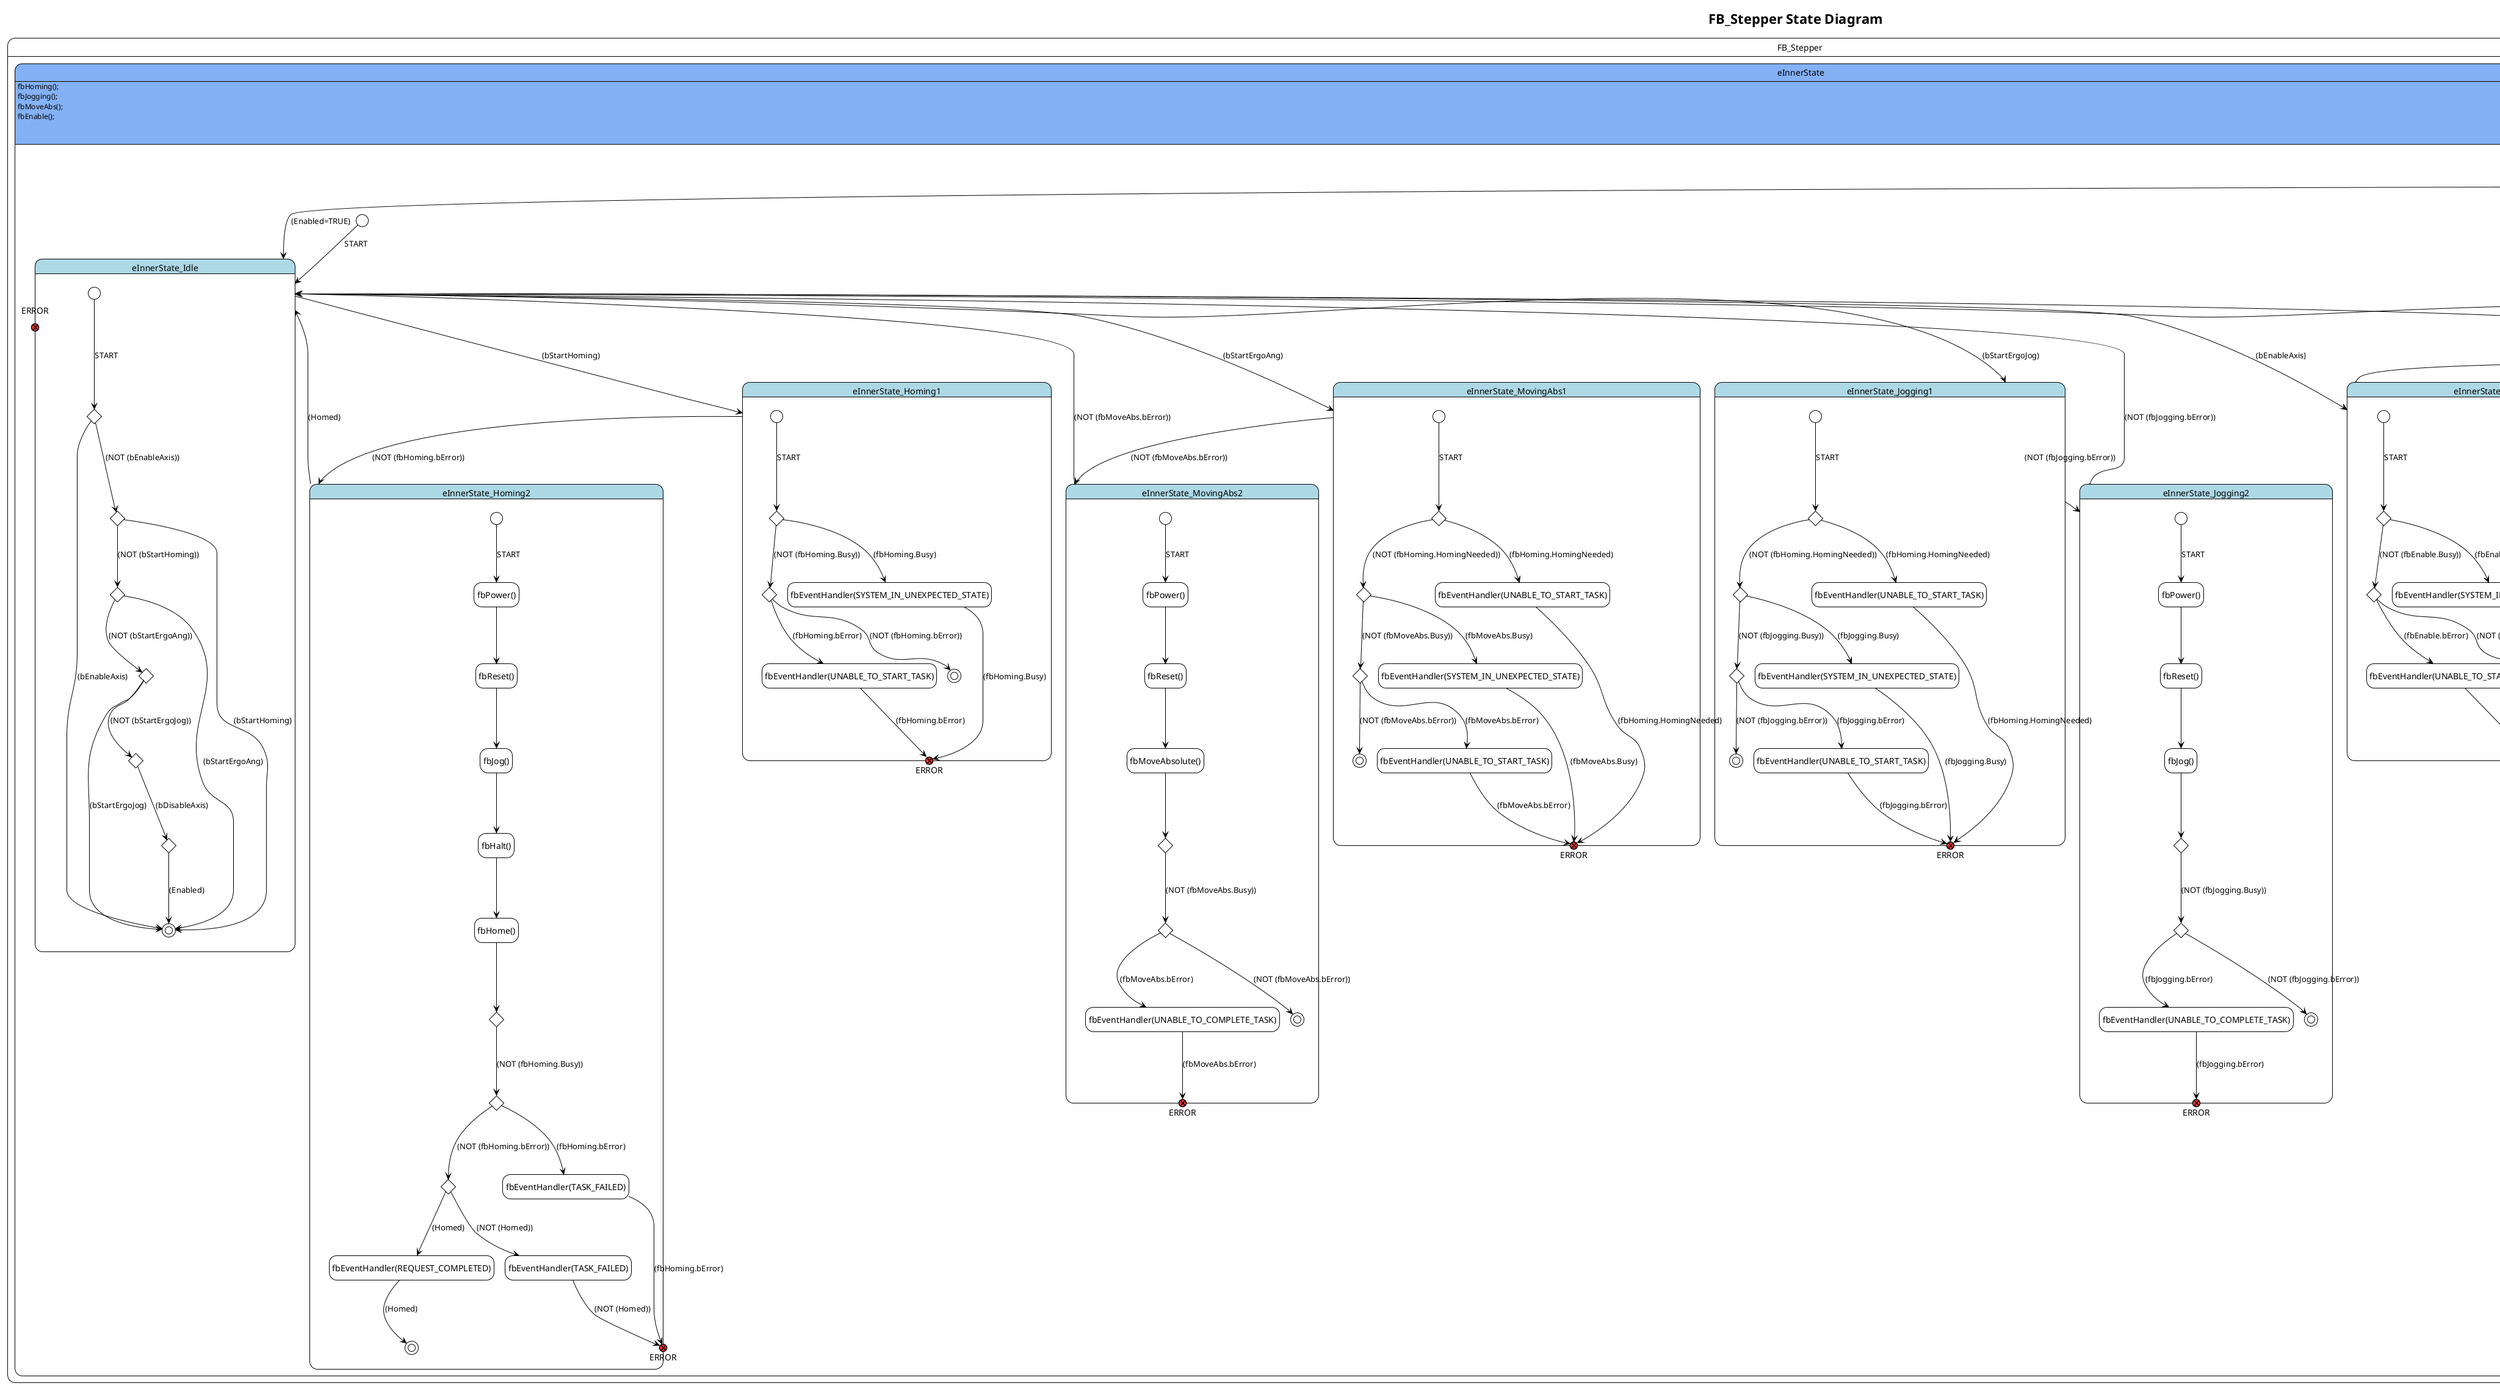 @startuml State Diagram

!theme plain
'skin rose
'left to right direction
hide empty description
'!theme reddress-lightgreen
title FB_Stepper State Diagram



state FB_Stepper{

state eInnerState #84b1f5 {
	[*] --> eInnerState_Idle : START
	state eInnerState_Idle #lightblue {
state "ERROR" as eInnerState_Idle_ERROR <<exitPoint>> #ff3333
	state eInnerState_Idle_Node_0 <<choice>>
	[*] ---> eInnerState_Idle_Node_0 : START
	eInnerState_Idle_Node_0 ---> [*] : (bEnableAxis)
	state eInnerState_Idle_Node_1 <<choice>>
	eInnerState_Idle_Node_1 ---> [*] : (bStartHoming)
	state eInnerState_Idle_Node_2 <<choice>>
	eInnerState_Idle_Node_2 ---> [*] : (bStartErgoAng)
	state eInnerState_Idle_Node_3 <<choice>>
	eInnerState_Idle_Node_3 ---> [*] : (bStartErgoJog)
	state eInnerState_Idle_Node_4 <<choice>>
		state eInnerState_Idle_Node_5 <<choice>>
	eInnerState_Idle_Node_5 ---> [*] : (Enabled)
	}
	state eInnerState_Enabling1 #lightblue {
state "ERROR" as eInnerState_Enabling1_ERROR <<exitPoint>> #ff3333
	state eInnerState_Enabling1_Node_0 <<choice>>
	[*] ---> eInnerState_Enabling1_Node_0 : START
	state "fbEventHandler(SYSTEM_IN_UNEXPECTED_STATE)" as eInnerState_Enabling1_Node_1 
		state eInnerState_Enabling1_Node_2 <<choice>>
		state "fbEventHandler(UNABLE_TO_START_TASK)" as eInnerState_Enabling1_Node_3 
	eInnerState_Enabling1_Node_2 ---> [*] : (NOT (fbEnable.bError))
	}
	state eInnerState_Enabling2 #lightblue {
state "ERROR" as eInnerState_Enabling2_ERROR <<exitPoint>> #ff3333
	state "fbPower()" as eInnerState_Enabling2_Node_0 
	[*] ---> eInnerState_Enabling2_Node_0 : START
	state "fbReset()" as eInnerState_Enabling2_Node_1 
		state eInnerState_Enabling2_Node_2 <<choice>>
			state eInnerState_Enabling2_Node_3 <<choice>>
			state "fbEventHandler(UNABLE_TO_COMPLETE_TASK)" as eInnerState_Enabling2_Node_4 
			state eInnerState_Enabling2_Node_5 <<choice>>
	eInnerState_Enabling2_Node_5 ---> [*] : (Enabled=TRUE)
			state "fbEventHandler(UNABLE_TO_COMPLETE_TASK)" as eInnerState_Enabling2_Node_6 
	}
	state eInnerState_Homing1 #lightblue {
state "ERROR" as eInnerState_Homing1_ERROR <<exitPoint>> #ff3333
	state eInnerState_Homing1_Node_0 <<choice>>
	[*] ---> eInnerState_Homing1_Node_0 : START
	state "fbEventHandler(SYSTEM_IN_UNEXPECTED_STATE)" as eInnerState_Homing1_Node_1 
		state eInnerState_Homing1_Node_2 <<choice>>
		state "fbEventHandler(UNABLE_TO_START_TASK)" as eInnerState_Homing1_Node_3 
	eInnerState_Homing1_Node_2 ---> [*] : (NOT (fbHoming.bError))
	}
	state eInnerState_Homing2 #lightblue {
state "ERROR" as eInnerState_Homing2_ERROR <<exitPoint>> #ff3333
	state "fbPower()" as eInnerState_Homing2_Node_0 
	[*] ---> eInnerState_Homing2_Node_0 : START
	state "fbReset()" as eInnerState_Homing2_Node_1 
	state "fbJog()" as eInnerState_Homing2_Node_2 
	state "fbHalt()" as eInnerState_Homing2_Node_3 
	state "fbHome()" as eInnerState_Homing2_Node_4 
		state eInnerState_Homing2_Node_5 <<choice>>
			state eInnerState_Homing2_Node_6 <<choice>>
			state "fbEventHandler(TASK_FAILED)" as eInnerState_Homing2_Node_7 
				state eInnerState_Homing2_Node_8 <<choice>>
				state "fbEventHandler(REQUEST_COMPLETED)" as eInnerState_Homing2_Node_9 
	eInnerState_Homing2_Node_9 ---> [*] : (Homed)
				state "fbEventHandler(TASK_FAILED)" as eInnerState_Homing2_Node_10 
	}
	state eInnerState_MovingAbs1 #lightblue {
state "ERROR" as eInnerState_MovingAbs1_ERROR <<exitPoint>> #ff3333
	state eInnerState_MovingAbs1_Node_0 <<choice>>
	[*] ---> eInnerState_MovingAbs1_Node_0 : START
	state "fbEventHandler(UNABLE_TO_START_TASK)" as eInnerState_MovingAbs1_Node_1 
		state eInnerState_MovingAbs1_Node_2 <<choice>>
		state "fbEventHandler(SYSTEM_IN_UNEXPECTED_STATE)" as eInnerState_MovingAbs1_Node_3 
			state eInnerState_MovingAbs1_Node_4 <<choice>>
			state "fbEventHandler(UNABLE_TO_START_TASK)" as eInnerState_MovingAbs1_Node_5 
	eInnerState_MovingAbs1_Node_4 ---> [*] : (NOT (fbMoveAbs.bError))
	}
	state eInnerState_MovingAbs2 #lightblue {
state "ERROR" as eInnerState_MovingAbs2_ERROR <<exitPoint>> #ff3333
	state "fbPower()" as eInnerState_MovingAbs2_Node_0 
	[*] ---> eInnerState_MovingAbs2_Node_0 : START
	state "fbReset()" as eInnerState_MovingAbs2_Node_1 
	state "fbMoveAbsolute()" as eInnerState_MovingAbs2_Node_2 
		state eInnerState_MovingAbs2_Node_3 <<choice>>
			state eInnerState_MovingAbs2_Node_4 <<choice>>
			state "fbEventHandler(UNABLE_TO_COMPLETE_TASK)" as eInnerState_MovingAbs2_Node_5 
	eInnerState_MovingAbs2_Node_4 ---> [*] : (NOT (fbMoveAbs.bError))
	}
	state eInnerState_Jogging1 #lightblue {
state "ERROR" as eInnerState_Jogging1_ERROR <<exitPoint>> #ff3333
	state eInnerState_Jogging1_Node_0 <<choice>>
	[*] ---> eInnerState_Jogging1_Node_0 : START
	state "fbEventHandler(UNABLE_TO_START_TASK)" as eInnerState_Jogging1_Node_1 
		state eInnerState_Jogging1_Node_2 <<choice>>
		state "fbEventHandler(SYSTEM_IN_UNEXPECTED_STATE)" as eInnerState_Jogging1_Node_3 
			state eInnerState_Jogging1_Node_4 <<choice>>
			state "fbEventHandler(UNABLE_TO_START_TASK)" as eInnerState_Jogging1_Node_5 
	eInnerState_Jogging1_Node_4 ---> [*] : (NOT (fbJogging.bError))
	}
	state eInnerState_Jogging2 #lightblue {
state "ERROR" as eInnerState_Jogging2_ERROR <<exitPoint>> #ff3333
	state "fbPower()" as eInnerState_Jogging2_Node_0 
	[*] ---> eInnerState_Jogging2_Node_0 : START
	state "fbReset()" as eInnerState_Jogging2_Node_1 
	state "fbJog()" as eInnerState_Jogging2_Node_2 
		state eInnerState_Jogging2_Node_3 <<choice>>
			state eInnerState_Jogging2_Node_4 <<choice>>
			state "fbEventHandler(UNABLE_TO_COMPLETE_TASK)" as eInnerState_Jogging2_Node_5 
	eInnerState_Jogging2_Node_4 ---> [*] : (NOT (fbJogging.bError))
	}
	state eInnerState_Disabling1 #lightblue {
state "ERROR" as eInnerState_Disabling1_ERROR <<exitPoint>> #ff3333
	state eInnerState_Disabling1_Node_0 <<choice>>
	[*] ---> eInnerState_Disabling1_Node_0 : START
	state "fbEventHandler(SYSTEM_IN_UNEXPECTED_STATE)" as eInnerState_Disabling1_Node_1 
		state eInnerState_Disabling1_Node_2 <<choice>>
		state "fbEventHandler(UNABLE_TO_START_TASK)" as eInnerState_Disabling1_Node_3 
	eInnerState_Disabling1_Node_2 ---> [*] : (NOT (fbEnable.bError))
	}
	state eInnerState_Disabling2 #lightblue {
state "ERROR" as eInnerState_Disabling2_ERROR <<exitPoint>> #ff3333
	state "fbPower()" as eInnerState_Disabling2_Node_0 
	[*] ---> eInnerState_Disabling2_Node_0 : START
		state eInnerState_Disabling2_Node_1 <<choice>>
			state eInnerState_Disabling2_Node_2 <<choice>>
			state "fbEventHandler(UNABLE_TO_COMPLETE_TASK)" as eInnerState_Disabling2_Node_3 
			state eInnerState_Disabling2_Node_4 <<choice>>
	eInnerState_Disabling2_Node_4 ---> [*] : (Enabled=FALSE)
			state "fbEventHandler(SYSTEM_IN_UNEXPECTED_STATE)" as eInnerState_Disabling2_Node_5 
	}
	}
	eInnerState_Idle ---> eInnerState_Enabling1 : (bEnableAxis)
	eInnerState_Idle_Node_0 ---> eInnerState_Idle_Node_1 : (NOT (bEnableAxis))
	eInnerState_Idle ---> eInnerState_Homing1 : (bStartHoming)
	eInnerState_Idle_Node_1 ---> eInnerState_Idle_Node_2 : (NOT (bStartHoming))
	eInnerState_Idle ---> eInnerState_MovingAbs1 : (bStartErgoAng)
	eInnerState_Idle_Node_2 ---> eInnerState_Idle_Node_3 : (NOT (bStartErgoAng))
	eInnerState_Idle ---> eInnerState_Jogging1 : (bStartErgoJog)
	eInnerState_Idle_Node_3 ---> eInnerState_Idle_Node_4 : (NOT (bStartErgoJog))
	eInnerState_Idle_Node_4 ---> eInnerState_Idle_Node_5 : (bDisableAxis)
	eInnerState_Idle ---> eInnerState_Disabling1 : (Enabled)
	eInnerState_Enabling1_Node_0 ---> eInnerState_Enabling1_Node_1 : (fbEnable.Busy)
	eInnerState_Enabling1_Node_1 ---> eInnerState_Enabling1_ERROR : (fbEnable.Busy)
	eInnerState_Enabling1_Node_0 ---> eInnerState_Enabling1_Node_2 : (NOT (fbEnable.Busy))
	eInnerState_Enabling1_Node_2 ---> eInnerState_Enabling1_Node_3 : (fbEnable.bError)
	eInnerState_Enabling1_Node_3 ---> eInnerState_Enabling1_ERROR : (fbEnable.bError)
	eInnerState_Enabling1 ---> eInnerState_Enabling2 : (NOT (fbEnable.bError))
	eInnerState_Enabling2_Node_0 ---> eInnerState_Enabling2_Node_1
	eInnerState_Enabling2_Node_1 ---> eInnerState_Enabling2_Node_2
	eInnerState_Enabling2_Node_2 ---> eInnerState_Enabling2_Node_3 : (NOT (fbEnable.Busy))
	eInnerState_Enabling2_Node_3 ---> eInnerState_Enabling2_Node_4 : (fbEnable.bError)
	eInnerState_Enabling2_Node_4 ---> eInnerState_Enabling2_ERROR : (fbEnable.bError)
	eInnerState_Enabling2_Node_4 ---> eInnerState_Enabling2_Node_5 : (NOT (fbEnable.bError))
	eInnerState_Enabling2 ---> eInnerState_Idle : (Enabled=TRUE)
	eInnerState_Enabling2_Node_5 ---> eInnerState_Enabling2_Node_6 : (NOT (Enabled=TRUE))
	eInnerState_Enabling2_Node_6 ---> eInnerState_Enabling2_ERROR : (NOT (Enabled=TRUE))
	eInnerState_Homing1_Node_0 ---> eInnerState_Homing1_Node_1 : (fbHoming.Busy)
	eInnerState_Homing1_Node_1 ---> eInnerState_Homing1_ERROR : (fbHoming.Busy)
	eInnerState_Homing1_Node_0 ---> eInnerState_Homing1_Node_2 : (NOT (fbHoming.Busy))
	eInnerState_Homing1_Node_2 ---> eInnerState_Homing1_Node_3 : (fbHoming.bError)
	eInnerState_Homing1_Node_3 ---> eInnerState_Homing1_ERROR : (fbHoming.bError)
	eInnerState_Homing1 ---> eInnerState_Homing2 : (NOT (fbHoming.bError))
	eInnerState_Homing2_Node_0 ---> eInnerState_Homing2_Node_1
	eInnerState_Homing2_Node_1 ---> eInnerState_Homing2_Node_2
	eInnerState_Homing2_Node_2 ---> eInnerState_Homing2_Node_3
	eInnerState_Homing2_Node_3 ---> eInnerState_Homing2_Node_4
	eInnerState_Homing2_Node_4 ---> eInnerState_Homing2_Node_5
	eInnerState_Homing2_Node_5 ---> eInnerState_Homing2_Node_6 : (NOT (fbHoming.Busy))
	eInnerState_Homing2_Node_6 ---> eInnerState_Homing2_Node_7 : (fbHoming.bError)
	eInnerState_Homing2_Node_7 ---> eInnerState_Homing2_ERROR : (fbHoming.bError)
	eInnerState_Homing2_Node_6 ---> eInnerState_Homing2_Node_8 : (NOT (fbHoming.bError))
	eInnerState_Homing2_Node_8 ---> eInnerState_Homing2_Node_9 : (Homed)
	eInnerState_Homing2 ---> eInnerState_Idle : (Homed)
	eInnerState_Homing2_Node_8 ---> eInnerState_Homing2_Node_10 : (NOT (Homed))
	eInnerState_Homing2_Node_10 ---> eInnerState_Homing2_ERROR : (NOT (Homed))
	eInnerState_MovingAbs1_Node_0 ---> eInnerState_MovingAbs1_Node_1 : (fbHoming.HomingNeeded)
	eInnerState_MovingAbs1_Node_1 ---> eInnerState_MovingAbs1_ERROR : (fbHoming.HomingNeeded)
	eInnerState_MovingAbs1_Node_0 ---> eInnerState_MovingAbs1_Node_2 : (NOT (fbHoming.HomingNeeded))
	eInnerState_MovingAbs1_Node_2 ---> eInnerState_MovingAbs1_Node_3 : (fbMoveAbs.Busy)
	eInnerState_MovingAbs1_Node_3 ---> eInnerState_MovingAbs1_ERROR : (fbMoveAbs.Busy)
	eInnerState_MovingAbs1_Node_2 ---> eInnerState_MovingAbs1_Node_4 : (NOT (fbMoveAbs.Busy))
	eInnerState_MovingAbs1_Node_4 ---> eInnerState_MovingAbs1_Node_5 : (fbMoveAbs.bError)
	eInnerState_MovingAbs1_Node_5 ---> eInnerState_MovingAbs1_ERROR : (fbMoveAbs.bError)
	eInnerState_MovingAbs1 ---> eInnerState_MovingAbs2 : (NOT (fbMoveAbs.bError))
	eInnerState_MovingAbs2_Node_0 ---> eInnerState_MovingAbs2_Node_1
	eInnerState_MovingAbs2_Node_1 ---> eInnerState_MovingAbs2_Node_2
	eInnerState_MovingAbs2_Node_2 ---> eInnerState_MovingAbs2_Node_3
	eInnerState_MovingAbs2_Node_3 ---> eInnerState_MovingAbs2_Node_4 : (NOT (fbMoveAbs.Busy))
	eInnerState_MovingAbs2_Node_4 ---> eInnerState_MovingAbs2_Node_5 : (fbMoveAbs.bError)
	eInnerState_MovingAbs2_Node_5 ---> eInnerState_MovingAbs2_ERROR : (fbMoveAbs.bError)
	eInnerState_MovingAbs2 ---> eInnerState_Idle : (NOT (fbMoveAbs.bError))
	eInnerState_Jogging1_Node_0 ---> eInnerState_Jogging1_Node_1 : (fbHoming.HomingNeeded)
	eInnerState_Jogging1_Node_1 ---> eInnerState_Jogging1_ERROR : (fbHoming.HomingNeeded)
	eInnerState_Jogging1_Node_0 ---> eInnerState_Jogging1_Node_2 : (NOT (fbHoming.HomingNeeded))
	eInnerState_Jogging1_Node_2 ---> eInnerState_Jogging1_Node_3 : (fbJogging.Busy)
	eInnerState_Jogging1_Node_3 ---> eInnerState_Jogging1_ERROR : (fbJogging.Busy)
	eInnerState_Jogging1_Node_2 ---> eInnerState_Jogging1_Node_4 : (NOT (fbJogging.Busy))
	eInnerState_Jogging1_Node_4 ---> eInnerState_Jogging1_Node_5 : (fbJogging.bError)
	eInnerState_Jogging1_Node_5 ---> eInnerState_Jogging1_ERROR : (fbJogging.bError)
	eInnerState_Jogging1 ---> eInnerState_Jogging2 : (NOT (fbJogging.bError))
	eInnerState_Jogging2_Node_0 ---> eInnerState_Jogging2_Node_1
	eInnerState_Jogging2_Node_1 ---> eInnerState_Jogging2_Node_2
	eInnerState_Jogging2_Node_2 ---> eInnerState_Jogging2_Node_3
	eInnerState_Jogging2_Node_3 ---> eInnerState_Jogging2_Node_4 : (NOT (fbJogging.Busy))
	eInnerState_Jogging2_Node_4 ---> eInnerState_Jogging2_Node_5 : (fbJogging.bError)
	eInnerState_Jogging2_Node_5 ---> eInnerState_Jogging2_ERROR : (fbJogging.bError)
	eInnerState_Jogging2 ---> eInnerState_Idle : (NOT (fbJogging.bError))
	eInnerState_Disabling1_Node_0 ---> eInnerState_Disabling1_Node_1 : (fbEnable.Busy)
	eInnerState_Disabling1_Node_1 ---> eInnerState_Disabling1_ERROR : (fbEnable.Busy)
	eInnerState_Disabling1_Node_0 ---> eInnerState_Disabling1_Node_2 : (NOT (fbEnable.Busy))
	eInnerState_Disabling1_Node_2 ---> eInnerState_Disabling1_Node_3 : (fbEnable.bError)
	eInnerState_Disabling1_Node_3 ---> eInnerState_Disabling1_ERROR : (fbEnable.bError)
	eInnerState_Disabling1 ---> eInnerState_Disabling2 : (NOT (fbEnable.bError))
	eInnerState_Disabling2_Node_0 ---> eInnerState_Disabling2_Node_1
	eInnerState_Disabling2_Node_1 ---> eInnerState_Disabling2_Node_2 : (NOT (fbEnable.Busy))
	eInnerState_Disabling2_Node_2 ---> eInnerState_Disabling2_Node_3 : (fbEnable.bError)
	eInnerState_Disabling2_Node_3 ---> eInnerState_Disabling2_ERROR : (fbEnable.bError)
	eInnerState_Disabling2_Node_3 ---> eInnerState_Disabling2_Node_4 : (NOT (fbEnable.bError))
	eInnerState_Disabling2 ---> eInnerState_Idle : (Enabled=FALSE)
	eInnerState_Disabling2_Node_4 ---> eInnerState_Disabling2_Node_5 : (NOT (Enabled=FALSE))
	eInnerState_Disabling2_Node_5 ---> eInnerState_Disabling2_ERROR : (NOT (Enabled=FALSE))
eInnerState : fbHoming();\nfbJogging();\nfbMoveAbs();\nfbEnable();\n
eInnerState : 


}

@enduml
